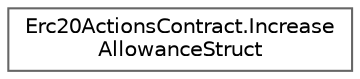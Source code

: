 digraph "Graphical Class Hierarchy"
{
 // LATEX_PDF_SIZE
  bgcolor="transparent";
  edge [fontname=Helvetica,fontsize=10,labelfontname=Helvetica,labelfontsize=10];
  node [fontname=Helvetica,fontsize=10,shape=box,height=0.2,width=0.4];
  rankdir="LR";
  Node0 [id="Node000000",label="Erc20ActionsContract.Increase\lAllowanceStruct",height=0.2,width=0.4,color="grey40", fillcolor="white", style="filled",URL="$struct_erc20_actions_contract_1_1_increase_allowance_struct.html",tooltip=" "];
}
